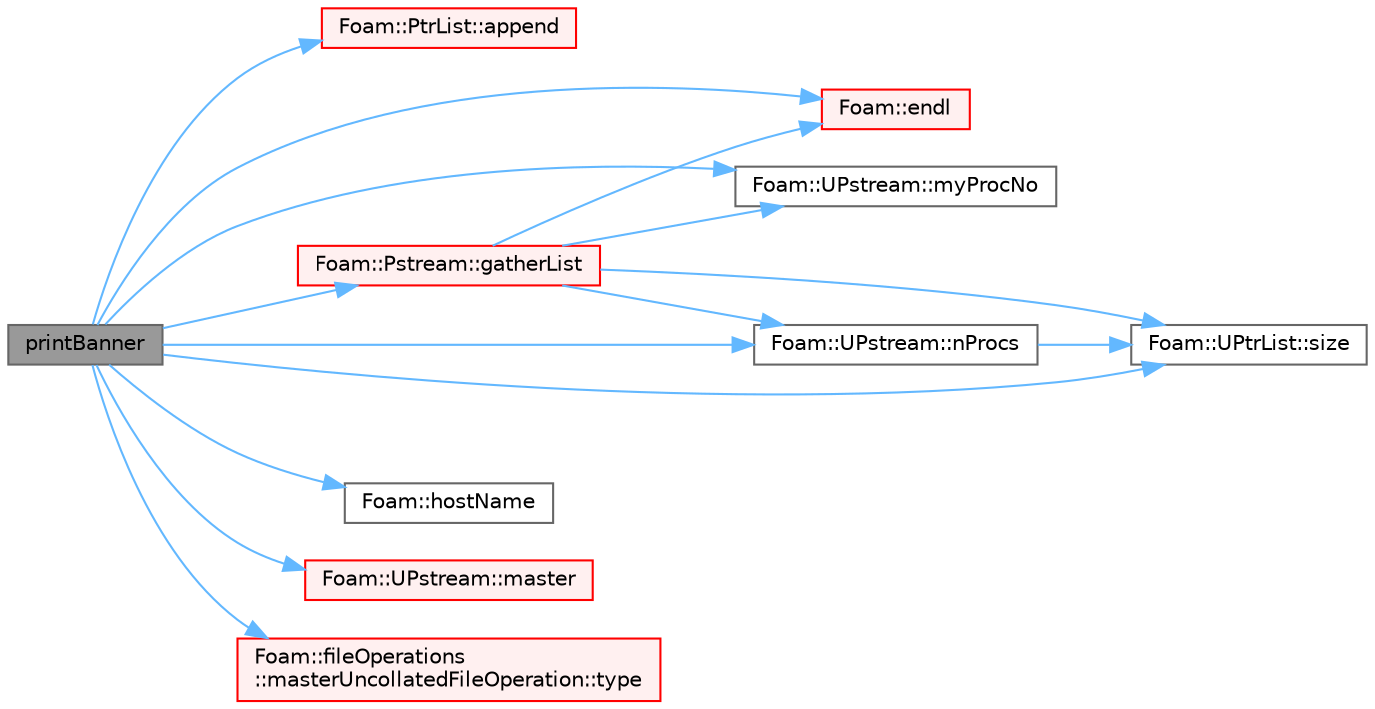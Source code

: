 digraph "printBanner"
{
 // LATEX_PDF_SIZE
  bgcolor="transparent";
  edge [fontname=Helvetica,fontsize=10,labelfontname=Helvetica,labelfontsize=10];
  node [fontname=Helvetica,fontsize=10,shape=box,height=0.2,width=0.4];
  rankdir="LR";
  Node1 [id="Node000001",label="printBanner",height=0.2,width=0.4,color="gray40", fillcolor="grey60", style="filled", fontcolor="black",tooltip=" "];
  Node1 -> Node2 [id="edge1_Node000001_Node000002",color="steelblue1",style="solid",tooltip=" "];
  Node2 [id="Node000002",label="Foam::PtrList::append",height=0.2,width=0.4,color="red", fillcolor="#FFF0F0", style="filled",URL="$classFoam_1_1PtrList.html#a9846c2ecbc3f323d5dc356dedb2c6cbd",tooltip=" "];
  Node1 -> Node6 [id="edge2_Node000001_Node000006",color="steelblue1",style="solid",tooltip=" "];
  Node6 [id="Node000006",label="Foam::endl",height=0.2,width=0.4,color="red", fillcolor="#FFF0F0", style="filled",URL="$namespaceFoam.html#a7d5eca45a323264dc5fe811500ebda47",tooltip=" "];
  Node1 -> Node10 [id="edge3_Node000001_Node000010",color="steelblue1",style="solid",tooltip=" "];
  Node10 [id="Node000010",label="Foam::Pstream::gatherList",height=0.2,width=0.4,color="red", fillcolor="#FFF0F0", style="filled",URL="$classFoam_1_1Pstream.html#a5f2c39c18360c2508bad8e3af874ab52",tooltip=" "];
  Node10 -> Node6 [id="edge4_Node000010_Node000006",color="steelblue1",style="solid",tooltip=" "];
  Node10 -> Node17 [id="edge5_Node000010_Node000017",color="steelblue1",style="solid",tooltip=" "];
  Node17 [id="Node000017",label="Foam::UPstream::myProcNo",height=0.2,width=0.4,color="grey40", fillcolor="white", style="filled",URL="$classFoam_1_1UPstream.html#a18ae428d3236c638ac680fa9f506c11a",tooltip=" "];
  Node10 -> Node15 [id="edge6_Node000010_Node000015",color="steelblue1",style="solid",tooltip=" "];
  Node15 [id="Node000015",label="Foam::UPstream::nProcs",height=0.2,width=0.4,color="grey40", fillcolor="white", style="filled",URL="$classFoam_1_1UPstream.html#a7db00ff752d312e8138599b99537f5e4",tooltip=" "];
  Node15 -> Node16 [id="edge7_Node000015_Node000016",color="steelblue1",style="solid",tooltip=" "];
  Node16 [id="Node000016",label="Foam::UPtrList::size",height=0.2,width=0.4,color="grey40", fillcolor="white", style="filled",URL="$classFoam_1_1UPtrList.html#a95603446b248fe1ecf5dc59bcc2eaff0",tooltip=" "];
  Node10 -> Node16 [id="edge8_Node000010_Node000016",color="steelblue1",style="solid",tooltip=" "];
  Node1 -> Node20 [id="edge9_Node000001_Node000020",color="steelblue1",style="solid",tooltip=" "];
  Node20 [id="Node000020",label="Foam::hostName",height=0.2,width=0.4,color="grey40", fillcolor="white", style="filled",URL="$namespaceFoam.html#a808fdc964ce7c672f3b736945f8ef3ed",tooltip=" "];
  Node1 -> Node21 [id="edge10_Node000001_Node000021",color="steelblue1",style="solid",tooltip=" "];
  Node21 [id="Node000021",label="Foam::UPstream::master",height=0.2,width=0.4,color="red", fillcolor="#FFF0F0", style="filled",URL="$classFoam_1_1UPstream.html#a60159c36fcc2e247e0cb24b89914f1e4",tooltip=" "];
  Node1 -> Node17 [id="edge11_Node000001_Node000017",color="steelblue1",style="solid",tooltip=" "];
  Node1 -> Node15 [id="edge12_Node000001_Node000015",color="steelblue1",style="solid",tooltip=" "];
  Node1 -> Node16 [id="edge13_Node000001_Node000016",color="steelblue1",style="solid",tooltip=" "];
  Node1 -> Node23 [id="edge14_Node000001_Node000023",color="steelblue1",style="solid",tooltip=" "];
  Node23 [id="Node000023",label="Foam::fileOperations\l::masterUncollatedFileOperation::type",height=0.2,width=0.4,color="red", fillcolor="#FFF0F0", style="filled",URL="$classFoam_1_1fileOperations_1_1masterUncollatedFileOperation.html#ad4776a4eae68f34a2a067361b1dd8536",tooltip=" "];
}

